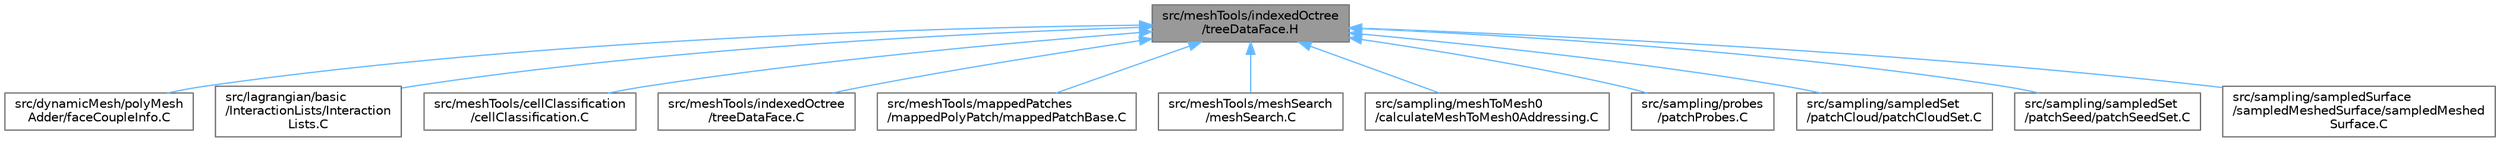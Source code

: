 digraph "src/meshTools/indexedOctree/treeDataFace.H"
{
 // LATEX_PDF_SIZE
  bgcolor="transparent";
  edge [fontname=Helvetica,fontsize=10,labelfontname=Helvetica,labelfontsize=10];
  node [fontname=Helvetica,fontsize=10,shape=box,height=0.2,width=0.4];
  Node1 [id="Node000001",label="src/meshTools/indexedOctree\l/treeDataFace.H",height=0.2,width=0.4,color="gray40", fillcolor="grey60", style="filled", fontcolor="black",tooltip=" "];
  Node1 -> Node2 [id="edge1_Node000001_Node000002",dir="back",color="steelblue1",style="solid",tooltip=" "];
  Node2 [id="Node000002",label="src/dynamicMesh/polyMesh\lAdder/faceCoupleInfo.C",height=0.2,width=0.4,color="grey40", fillcolor="white", style="filled",URL="$faceCoupleInfo_8C.html",tooltip=" "];
  Node1 -> Node3 [id="edge2_Node000001_Node000003",dir="back",color="steelblue1",style="solid",tooltip=" "];
  Node3 [id="Node000003",label="src/lagrangian/basic\l/InteractionLists/Interaction\lLists.C",height=0.2,width=0.4,color="grey40", fillcolor="white", style="filled",URL="$InteractionLists_8C.html",tooltip=" "];
  Node1 -> Node4 [id="edge3_Node000001_Node000004",dir="back",color="steelblue1",style="solid",tooltip=" "];
  Node4 [id="Node000004",label="src/meshTools/cellClassification\l/cellClassification.C",height=0.2,width=0.4,color="grey40", fillcolor="white", style="filled",URL="$cellClassification_8C.html",tooltip=" "];
  Node1 -> Node5 [id="edge4_Node000001_Node000005",dir="back",color="steelblue1",style="solid",tooltip=" "];
  Node5 [id="Node000005",label="src/meshTools/indexedOctree\l/treeDataFace.C",height=0.2,width=0.4,color="grey40", fillcolor="white", style="filled",URL="$treeDataFace_8C.html",tooltip=" "];
  Node1 -> Node6 [id="edge5_Node000001_Node000006",dir="back",color="steelblue1",style="solid",tooltip=" "];
  Node6 [id="Node000006",label="src/meshTools/mappedPatches\l/mappedPolyPatch/mappedPatchBase.C",height=0.2,width=0.4,color="grey40", fillcolor="white", style="filled",URL="$mappedPatchBase_8C.html",tooltip=" "];
  Node1 -> Node7 [id="edge6_Node000001_Node000007",dir="back",color="steelblue1",style="solid",tooltip=" "];
  Node7 [id="Node000007",label="src/meshTools/meshSearch\l/meshSearch.C",height=0.2,width=0.4,color="grey40", fillcolor="white", style="filled",URL="$meshSearch_8C.html",tooltip=" "];
  Node1 -> Node8 [id="edge7_Node000001_Node000008",dir="back",color="steelblue1",style="solid",tooltip=" "];
  Node8 [id="Node000008",label="src/sampling/meshToMesh0\l/calculateMeshToMesh0Addressing.C",height=0.2,width=0.4,color="grey40", fillcolor="white", style="filled",URL="$calculateMeshToMesh0Addressing_8C.html",tooltip="private member of meshToMesh0. Calculates mesh to mesh addressing pattern (for each cell from one mes..."];
  Node1 -> Node9 [id="edge8_Node000001_Node000009",dir="back",color="steelblue1",style="solid",tooltip=" "];
  Node9 [id="Node000009",label="src/sampling/probes\l/patchProbes.C",height=0.2,width=0.4,color="grey40", fillcolor="white", style="filled",URL="$patchProbes_8C.html",tooltip=" "];
  Node1 -> Node10 [id="edge9_Node000001_Node000010",dir="back",color="steelblue1",style="solid",tooltip=" "];
  Node10 [id="Node000010",label="src/sampling/sampledSet\l/patchCloud/patchCloudSet.C",height=0.2,width=0.4,color="grey40", fillcolor="white", style="filled",URL="$patchCloudSet_8C.html",tooltip=" "];
  Node1 -> Node11 [id="edge10_Node000001_Node000011",dir="back",color="steelblue1",style="solid",tooltip=" "];
  Node11 [id="Node000011",label="src/sampling/sampledSet\l/patchSeed/patchSeedSet.C",height=0.2,width=0.4,color="grey40", fillcolor="white", style="filled",URL="$patchSeedSet_8C.html",tooltip=" "];
  Node1 -> Node12 [id="edge11_Node000001_Node000012",dir="back",color="steelblue1",style="solid",tooltip=" "];
  Node12 [id="Node000012",label="src/sampling/sampledSurface\l/sampledMeshedSurface/sampledMeshed\lSurface.C",height=0.2,width=0.4,color="grey40", fillcolor="white", style="filled",URL="$sampledMeshedSurface_8C.html",tooltip=" "];
}
